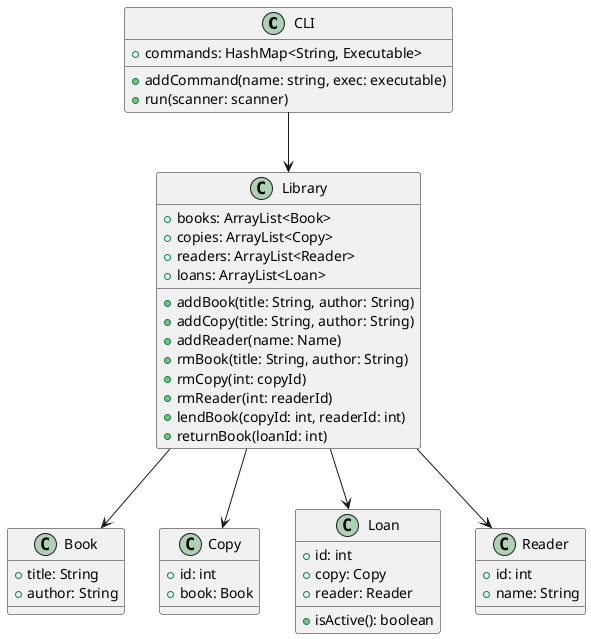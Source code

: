 @startuml class

class CLI
{
    +commands: HashMap<String, Executable>

    +addCommand(name: string, exec: executable)
    +run(scanner: scanner)
}

class Library 
{
    +books: ArrayList<Book>
    +copies: ArrayList<Copy>
    +readers: ArrayList<Reader>
    +loans: ArrayList<Loan>

    +addBook(title: String, author: String)
    +addCopy(title: String, author: String)
    +addReader(name: Name)
    +rmBook(title: String, author: String)
    +rmCopy(int: copyId)
    +rmReader(int: readerId)
    +lendBook(copyId: int, readerId: int)
    +returnBook(loanId: int)
}

class Book {
    +title: String
    +author: String
}

class Copy {
    +id: int
    +book: Book
}

class Loan {
    +id: int
    +copy: Copy
    +reader: Reader
    +isActive(): boolean
}

class Reader {
    +id: int
    +name: String
}

CLI --> Library
Library --> Book
Library --> Copy
Library --> Loan
Library --> Reader
@enduml
